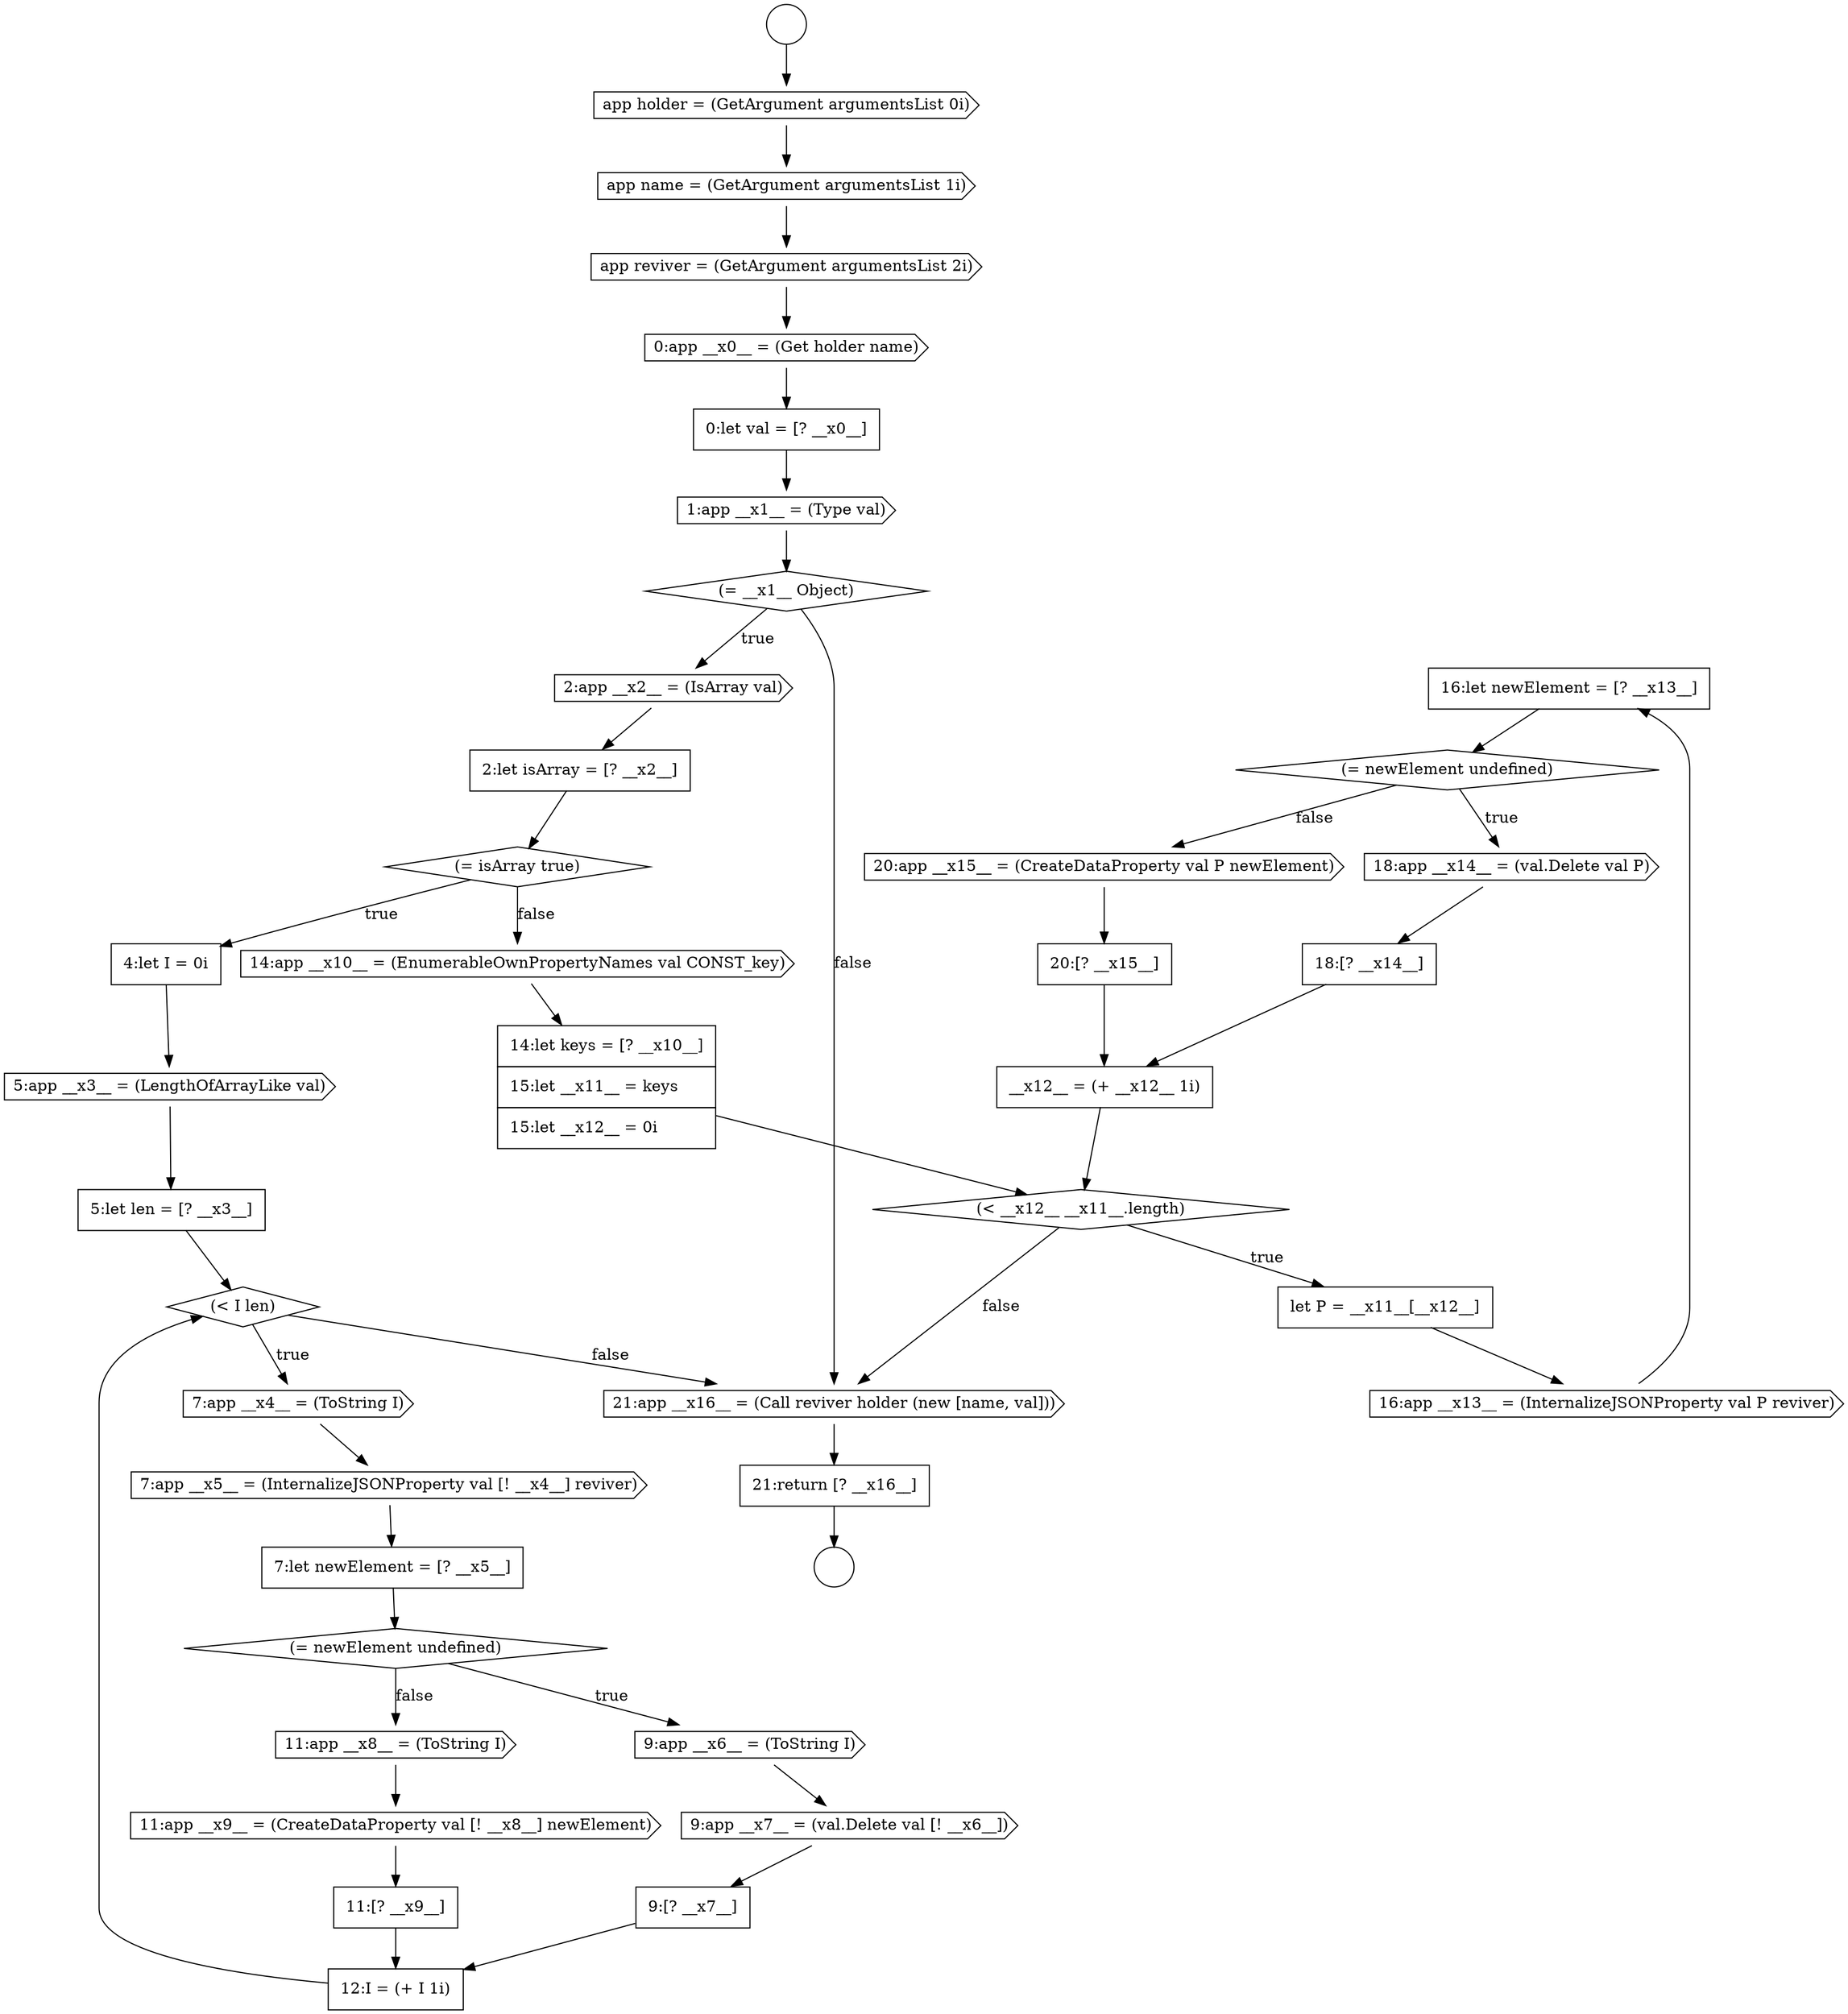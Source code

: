 digraph {
  node17697 [shape=none, margin=0, label=<<font color="black">
    <table border="0" cellborder="1" cellspacing="0" cellpadding="10">
      <tr><td align="left">16:let newElement = [? __x13__]</td></tr>
    </table>
  </font>> color="black" fillcolor="white" style=filled]
  node17667 [shape=cds, label=<<font color="black">app holder = (GetArgument argumentsList 0i)</font>> color="black" fillcolor="white" style=filled]
  node17687 [shape=none, margin=0, label=<<font color="black">
    <table border="0" cellborder="1" cellspacing="0" cellpadding="10">
      <tr><td align="left">9:[? __x7__]</td></tr>
    </table>
  </font>> color="black" fillcolor="white" style=filled]
  node17692 [shape=cds, label=<<font color="black">14:app __x10__ = (EnumerableOwnPropertyNames val CONST_key)</font>> color="black" fillcolor="white" style=filled]
  node17682 [shape=cds, label=<<font color="black">7:app __x5__ = (InternalizeJSONProperty val [! __x4__] reviver)</font>> color="black" fillcolor="white" style=filled]
  node17704 [shape=cds, label=<<font color="black">21:app __x16__ = (Call reviver holder (new [name, val]))</font>> color="black" fillcolor="white" style=filled]
  node17693 [shape=none, margin=0, label=<<font color="black">
    <table border="0" cellborder="1" cellspacing="0" cellpadding="10">
      <tr><td align="left">14:let keys = [? __x10__]</td></tr>
      <tr><td align="left">15:let __x11__ = keys</td></tr>
      <tr><td align="left">15:let __x12__ = 0i</td></tr>
    </table>
  </font>> color="black" fillcolor="white" style=filled]
  node17690 [shape=none, margin=0, label=<<font color="black">
    <table border="0" cellborder="1" cellspacing="0" cellpadding="10">
      <tr><td align="left">11:[? __x9__]</td></tr>
    </table>
  </font>> color="black" fillcolor="white" style=filled]
  node17671 [shape=none, margin=0, label=<<font color="black">
    <table border="0" cellborder="1" cellspacing="0" cellpadding="10">
      <tr><td align="left">0:let val = [? __x0__]</td></tr>
    </table>
  </font>> color="black" fillcolor="white" style=filled]
  node17684 [shape=diamond, label=<<font color="black">(= newElement undefined)</font>> color="black" fillcolor="white" style=filled]
  node17665 [shape=circle label=" " color="black" fillcolor="white" style=filled]
  node17688 [shape=cds, label=<<font color="black">11:app __x8__ = (ToString I)</font>> color="black" fillcolor="white" style=filled]
  node17694 [shape=diamond, label=<<font color="black">(&lt; __x12__ __x11__.length)</font>> color="black" fillcolor="white" style=filled]
  node17677 [shape=none, margin=0, label=<<font color="black">
    <table border="0" cellborder="1" cellspacing="0" cellpadding="10">
      <tr><td align="left">4:let I = 0i</td></tr>
    </table>
  </font>> color="black" fillcolor="white" style=filled]
  node17691 [shape=none, margin=0, label=<<font color="black">
    <table border="0" cellborder="1" cellspacing="0" cellpadding="10">
      <tr><td align="left">12:I = (+ I 1i)</td></tr>
    </table>
  </font>> color="black" fillcolor="white" style=filled]
  node17674 [shape=cds, label=<<font color="black">2:app __x2__ = (IsArray val)</font>> color="black" fillcolor="white" style=filled]
  node17702 [shape=none, margin=0, label=<<font color="black">
    <table border="0" cellborder="1" cellspacing="0" cellpadding="10">
      <tr><td align="left">20:[? __x15__]</td></tr>
    </table>
  </font>> color="black" fillcolor="white" style=filled]
  node17670 [shape=cds, label=<<font color="black">0:app __x0__ = (Get holder name)</font>> color="black" fillcolor="white" style=filled]
  node17683 [shape=none, margin=0, label=<<font color="black">
    <table border="0" cellborder="1" cellspacing="0" cellpadding="10">
      <tr><td align="left">7:let newElement = [? __x5__]</td></tr>
    </table>
  </font>> color="black" fillcolor="white" style=filled]
  node17699 [shape=cds, label=<<font color="black">18:app __x14__ = (val.Delete val P)</font>> color="black" fillcolor="white" style=filled]
  node17678 [shape=cds, label=<<font color="black">5:app __x3__ = (LengthOfArrayLike val)</font>> color="black" fillcolor="white" style=filled]
  node17675 [shape=none, margin=0, label=<<font color="black">
    <table border="0" cellborder="1" cellspacing="0" cellpadding="10">
      <tr><td align="left">2:let isArray = [? __x2__]</td></tr>
    </table>
  </font>> color="black" fillcolor="white" style=filled]
  node17695 [shape=none, margin=0, label=<<font color="black">
    <table border="0" cellborder="1" cellspacing="0" cellpadding="10">
      <tr><td align="left">let P = __x11__[__x12__]</td></tr>
    </table>
  </font>> color="black" fillcolor="white" style=filled]
  node17703 [shape=none, margin=0, label=<<font color="black">
    <table border="0" cellborder="1" cellspacing="0" cellpadding="10">
      <tr><td align="left">__x12__ = (+ __x12__ 1i)</td></tr>
    </table>
  </font>> color="black" fillcolor="white" style=filled]
  node17700 [shape=none, margin=0, label=<<font color="black">
    <table border="0" cellborder="1" cellspacing="0" cellpadding="10">
      <tr><td align="left">18:[? __x14__]</td></tr>
    </table>
  </font>> color="black" fillcolor="white" style=filled]
  node17705 [shape=none, margin=0, label=<<font color="black">
    <table border="0" cellborder="1" cellspacing="0" cellpadding="10">
      <tr><td align="left">21:return [? __x16__]</td></tr>
    </table>
  </font>> color="black" fillcolor="white" style=filled]
  node17669 [shape=cds, label=<<font color="black">app reviver = (GetArgument argumentsList 2i)</font>> color="black" fillcolor="white" style=filled]
  node17686 [shape=cds, label=<<font color="black">9:app __x7__ = (val.Delete val [! __x6__])</font>> color="black" fillcolor="white" style=filled]
  node17679 [shape=none, margin=0, label=<<font color="black">
    <table border="0" cellborder="1" cellspacing="0" cellpadding="10">
      <tr><td align="left">5:let len = [? __x3__]</td></tr>
    </table>
  </font>> color="black" fillcolor="white" style=filled]
  node17676 [shape=diamond, label=<<font color="black">(= isArray true)</font>> color="black" fillcolor="white" style=filled]
  node17696 [shape=cds, label=<<font color="black">16:app __x13__ = (InternalizeJSONProperty val P reviver)</font>> color="black" fillcolor="white" style=filled]
  node17689 [shape=cds, label=<<font color="black">11:app __x9__ = (CreateDataProperty val [! __x8__] newElement)</font>> color="black" fillcolor="white" style=filled]
  node17685 [shape=cds, label=<<font color="black">9:app __x6__ = (ToString I)</font>> color="black" fillcolor="white" style=filled]
  node17668 [shape=cds, label=<<font color="black">app name = (GetArgument argumentsList 1i)</font>> color="black" fillcolor="white" style=filled]
  node17698 [shape=diamond, label=<<font color="black">(= newElement undefined)</font>> color="black" fillcolor="white" style=filled]
  node17666 [shape=circle label=" " color="black" fillcolor="white" style=filled]
  node17672 [shape=cds, label=<<font color="black">1:app __x1__ = (Type val)</font>> color="black" fillcolor="white" style=filled]
  node17681 [shape=cds, label=<<font color="black">7:app __x4__ = (ToString I)</font>> color="black" fillcolor="white" style=filled]
  node17680 [shape=diamond, label=<<font color="black">(&lt; I len)</font>> color="black" fillcolor="white" style=filled]
  node17673 [shape=diamond, label=<<font color="black">(= __x1__ Object)</font>> color="black" fillcolor="white" style=filled]
  node17701 [shape=cds, label=<<font color="black">20:app __x15__ = (CreateDataProperty val P newElement)</font>> color="black" fillcolor="white" style=filled]
  node17705 -> node17666 [ color="black"]
  node17681 -> node17682 [ color="black"]
  node17667 -> node17668 [ color="black"]
  node17699 -> node17700 [ color="black"]
  node17697 -> node17698 [ color="black"]
  node17700 -> node17703 [ color="black"]
  node17673 -> node17674 [label=<<font color="black">true</font>> color="black"]
  node17673 -> node17704 [label=<<font color="black">false</font>> color="black"]
  node17665 -> node17667 [ color="black"]
  node17691 -> node17680 [ color="black"]
  node17695 -> node17696 [ color="black"]
  node17704 -> node17705 [ color="black"]
  node17692 -> node17693 [ color="black"]
  node17703 -> node17694 [ color="black"]
  node17696 -> node17697 [ color="black"]
  node17669 -> node17670 [ color="black"]
  node17678 -> node17679 [ color="black"]
  node17701 -> node17702 [ color="black"]
  node17689 -> node17690 [ color="black"]
  node17684 -> node17685 [label=<<font color="black">true</font>> color="black"]
  node17684 -> node17688 [label=<<font color="black">false</font>> color="black"]
  node17674 -> node17675 [ color="black"]
  node17677 -> node17678 [ color="black"]
  node17682 -> node17683 [ color="black"]
  node17680 -> node17681 [label=<<font color="black">true</font>> color="black"]
  node17680 -> node17704 [label=<<font color="black">false</font>> color="black"]
  node17671 -> node17672 [ color="black"]
  node17670 -> node17671 [ color="black"]
  node17685 -> node17686 [ color="black"]
  node17688 -> node17689 [ color="black"]
  node17686 -> node17687 [ color="black"]
  node17668 -> node17669 [ color="black"]
  node17698 -> node17699 [label=<<font color="black">true</font>> color="black"]
  node17698 -> node17701 [label=<<font color="black">false</font>> color="black"]
  node17693 -> node17694 [ color="black"]
  node17672 -> node17673 [ color="black"]
  node17690 -> node17691 [ color="black"]
  node17694 -> node17695 [label=<<font color="black">true</font>> color="black"]
  node17694 -> node17704 [label=<<font color="black">false</font>> color="black"]
  node17676 -> node17677 [label=<<font color="black">true</font>> color="black"]
  node17676 -> node17692 [label=<<font color="black">false</font>> color="black"]
  node17683 -> node17684 [ color="black"]
  node17702 -> node17703 [ color="black"]
  node17679 -> node17680 [ color="black"]
  node17675 -> node17676 [ color="black"]
  node17687 -> node17691 [ color="black"]
}
